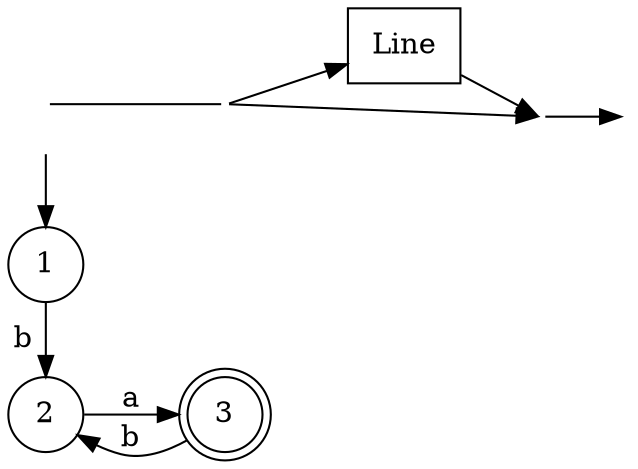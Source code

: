 digraph {

rankdir=LR;

{rank = min; Empty; 1; 2; }

Empty [label=".", style="invis", shape="point"]
1 [shape="circle"] 
2 [shape="circle"]
3 [shape="doublecircle"]

Empty -> 1

1 -> 2 [label="b"]

2 -> 3 [label="a"]

3 -> 2 [label="b"]

Start [label=".", style="invis", shape="point"]
Line0 [label=".", style="invis", shape="point"]
Line [shape="rectangle"]
Line9 [label=".", style="invis", shape="point"]

End [label=".", style="invis", shape="point"]

Start -> Line0 [arrowhead="none"]
Line0 -> Line 
Line9 -> Line0 [dir="back"]
Line -> Line9 
Line9 -> End [shape="none"]

}

